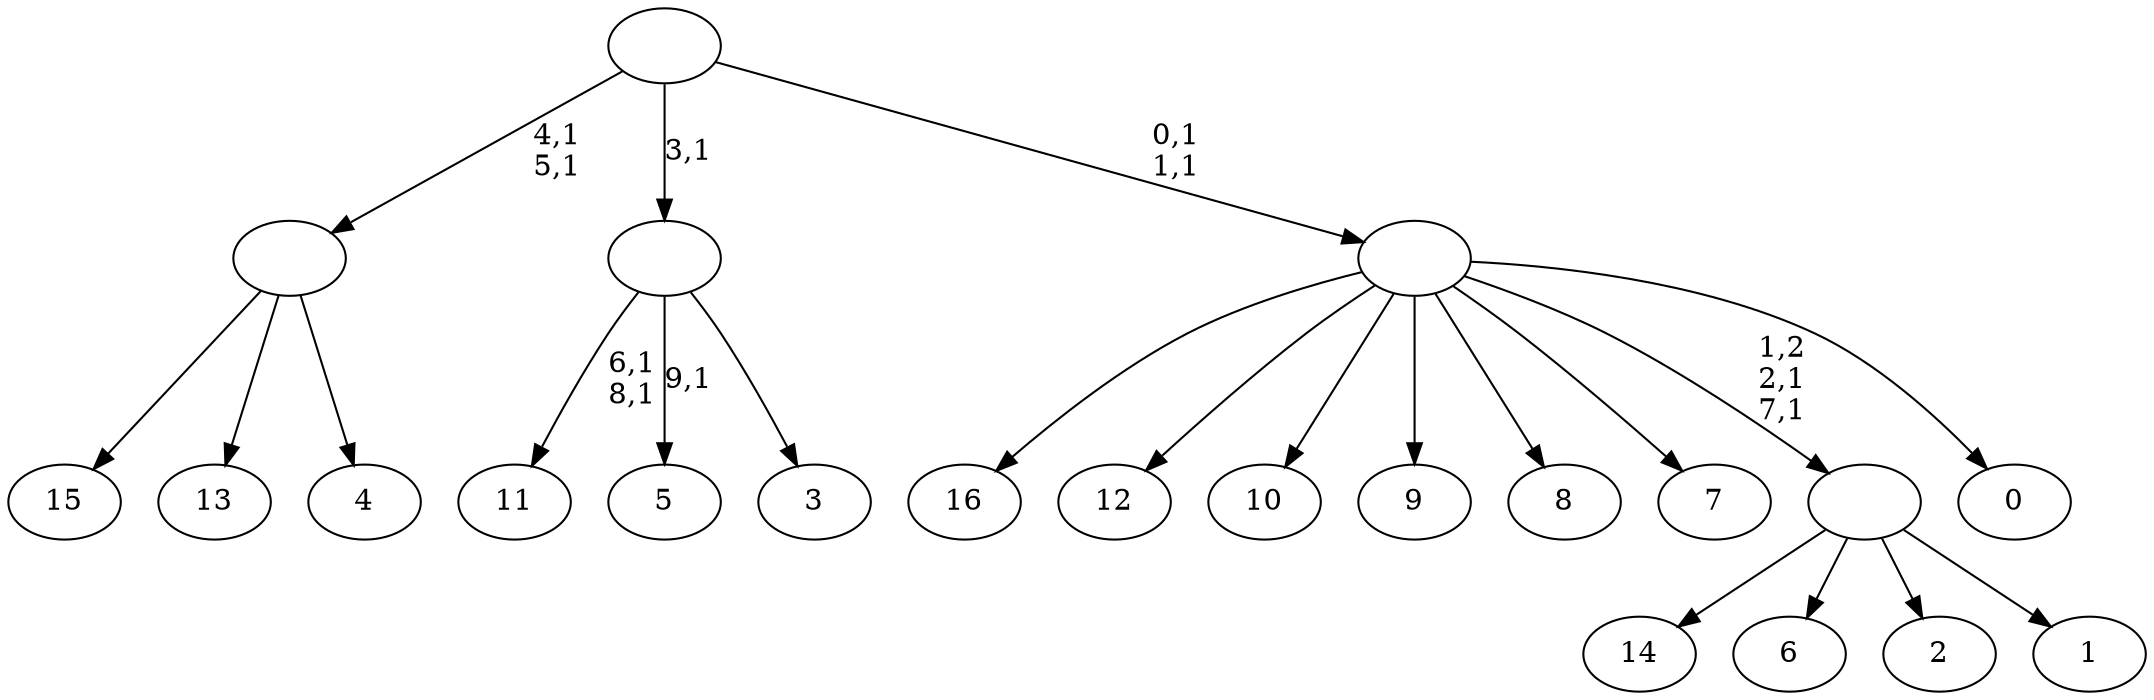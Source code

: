 digraph T {
	27 [label="16"]
	26 [label="15"]
	25 [label="14"]
	24 [label="13"]
	23 [label="12"]
	22 [label="11"]
	19 [label="10"]
	18 [label="9"]
	17 [label="8"]
	16 [label="7"]
	15 [label="6"]
	14 [label="5"]
	12 [label="4"]
	11 [label=""]
	9 [label="3"]
	8 [label=""]
	7 [label="2"]
	6 [label="1"]
	5 [label=""]
	3 [label="0"]
	2 [label=""]
	0 [label=""]
	11 -> 26 [label=""]
	11 -> 24 [label=""]
	11 -> 12 [label=""]
	8 -> 14 [label="9,1"]
	8 -> 22 [label="6,1\n8,1"]
	8 -> 9 [label=""]
	5 -> 25 [label=""]
	5 -> 15 [label=""]
	5 -> 7 [label=""]
	5 -> 6 [label=""]
	2 -> 5 [label="1,2\n2,1\n7,1"]
	2 -> 27 [label=""]
	2 -> 23 [label=""]
	2 -> 19 [label=""]
	2 -> 18 [label=""]
	2 -> 17 [label=""]
	2 -> 16 [label=""]
	2 -> 3 [label=""]
	0 -> 2 [label="0,1\n1,1"]
	0 -> 11 [label="4,1\n5,1"]
	0 -> 8 [label="3,1"]
}
